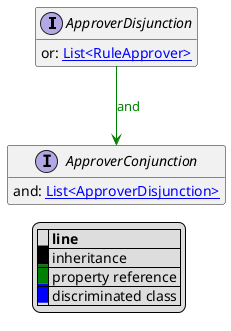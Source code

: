 @startuml

hide empty fields
hide empty methods
legend
|= |= line |
|<back:black>   </back>| inheritance |
|<back:green>   </back>| property reference |
|<back:blue>   </back>| discriminated class |
endlegend
interface ApproverDisjunction [[ApproverDisjunction.svg]]  {
    or: [[RuleApprover.svg List<RuleApprover>]]
}



interface ApproverConjunction [[ApproverConjunction.svg]]  {
    and: [[ApproverDisjunction.svg List<ApproverDisjunction>]]
}

ApproverDisjunction --> ApproverConjunction #green;text:green : "and"
@enduml
